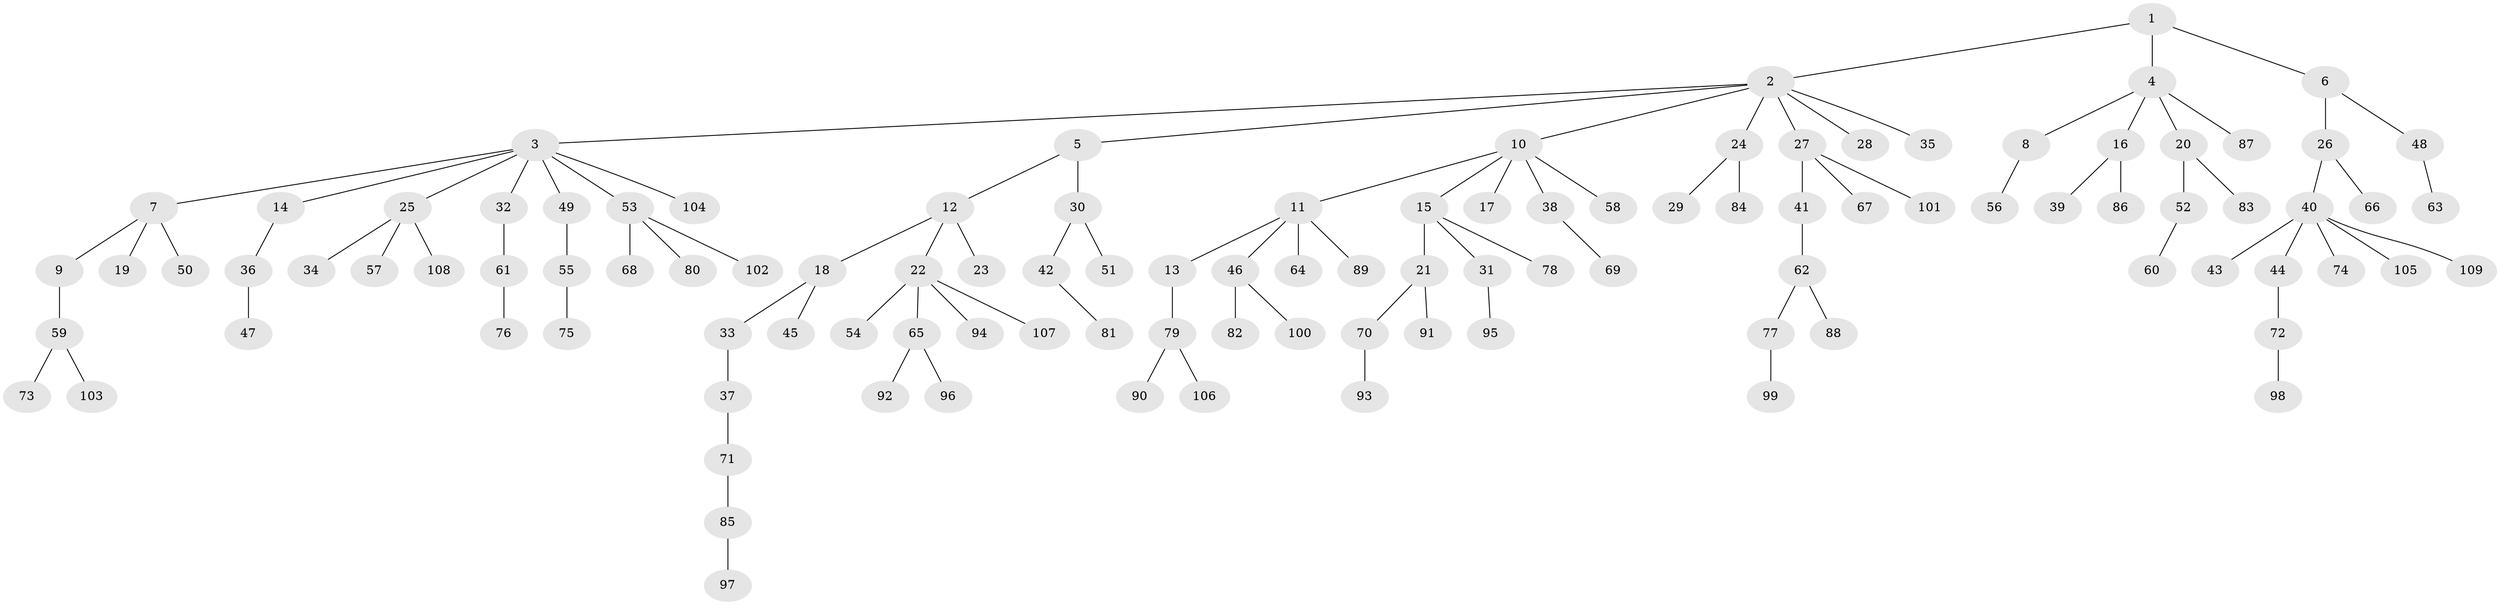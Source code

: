 // Generated by graph-tools (version 1.1) at 2025/26/03/09/25 03:26:29]
// undirected, 109 vertices, 108 edges
graph export_dot {
graph [start="1"]
  node [color=gray90,style=filled];
  1;
  2;
  3;
  4;
  5;
  6;
  7;
  8;
  9;
  10;
  11;
  12;
  13;
  14;
  15;
  16;
  17;
  18;
  19;
  20;
  21;
  22;
  23;
  24;
  25;
  26;
  27;
  28;
  29;
  30;
  31;
  32;
  33;
  34;
  35;
  36;
  37;
  38;
  39;
  40;
  41;
  42;
  43;
  44;
  45;
  46;
  47;
  48;
  49;
  50;
  51;
  52;
  53;
  54;
  55;
  56;
  57;
  58;
  59;
  60;
  61;
  62;
  63;
  64;
  65;
  66;
  67;
  68;
  69;
  70;
  71;
  72;
  73;
  74;
  75;
  76;
  77;
  78;
  79;
  80;
  81;
  82;
  83;
  84;
  85;
  86;
  87;
  88;
  89;
  90;
  91;
  92;
  93;
  94;
  95;
  96;
  97;
  98;
  99;
  100;
  101;
  102;
  103;
  104;
  105;
  106;
  107;
  108;
  109;
  1 -- 2;
  1 -- 4;
  1 -- 6;
  2 -- 3;
  2 -- 5;
  2 -- 10;
  2 -- 24;
  2 -- 27;
  2 -- 28;
  2 -- 35;
  3 -- 7;
  3 -- 14;
  3 -- 25;
  3 -- 32;
  3 -- 49;
  3 -- 53;
  3 -- 104;
  4 -- 8;
  4 -- 16;
  4 -- 20;
  4 -- 87;
  5 -- 12;
  5 -- 30;
  6 -- 26;
  6 -- 48;
  7 -- 9;
  7 -- 19;
  7 -- 50;
  8 -- 56;
  9 -- 59;
  10 -- 11;
  10 -- 15;
  10 -- 17;
  10 -- 38;
  10 -- 58;
  11 -- 13;
  11 -- 46;
  11 -- 64;
  11 -- 89;
  12 -- 18;
  12 -- 22;
  12 -- 23;
  13 -- 79;
  14 -- 36;
  15 -- 21;
  15 -- 31;
  15 -- 78;
  16 -- 39;
  16 -- 86;
  18 -- 33;
  18 -- 45;
  20 -- 52;
  20 -- 83;
  21 -- 70;
  21 -- 91;
  22 -- 54;
  22 -- 65;
  22 -- 94;
  22 -- 107;
  24 -- 29;
  24 -- 84;
  25 -- 34;
  25 -- 57;
  25 -- 108;
  26 -- 40;
  26 -- 66;
  27 -- 41;
  27 -- 67;
  27 -- 101;
  30 -- 42;
  30 -- 51;
  31 -- 95;
  32 -- 61;
  33 -- 37;
  36 -- 47;
  37 -- 71;
  38 -- 69;
  40 -- 43;
  40 -- 44;
  40 -- 74;
  40 -- 105;
  40 -- 109;
  41 -- 62;
  42 -- 81;
  44 -- 72;
  46 -- 82;
  46 -- 100;
  48 -- 63;
  49 -- 55;
  52 -- 60;
  53 -- 68;
  53 -- 80;
  53 -- 102;
  55 -- 75;
  59 -- 73;
  59 -- 103;
  61 -- 76;
  62 -- 77;
  62 -- 88;
  65 -- 92;
  65 -- 96;
  70 -- 93;
  71 -- 85;
  72 -- 98;
  77 -- 99;
  79 -- 90;
  79 -- 106;
  85 -- 97;
}
